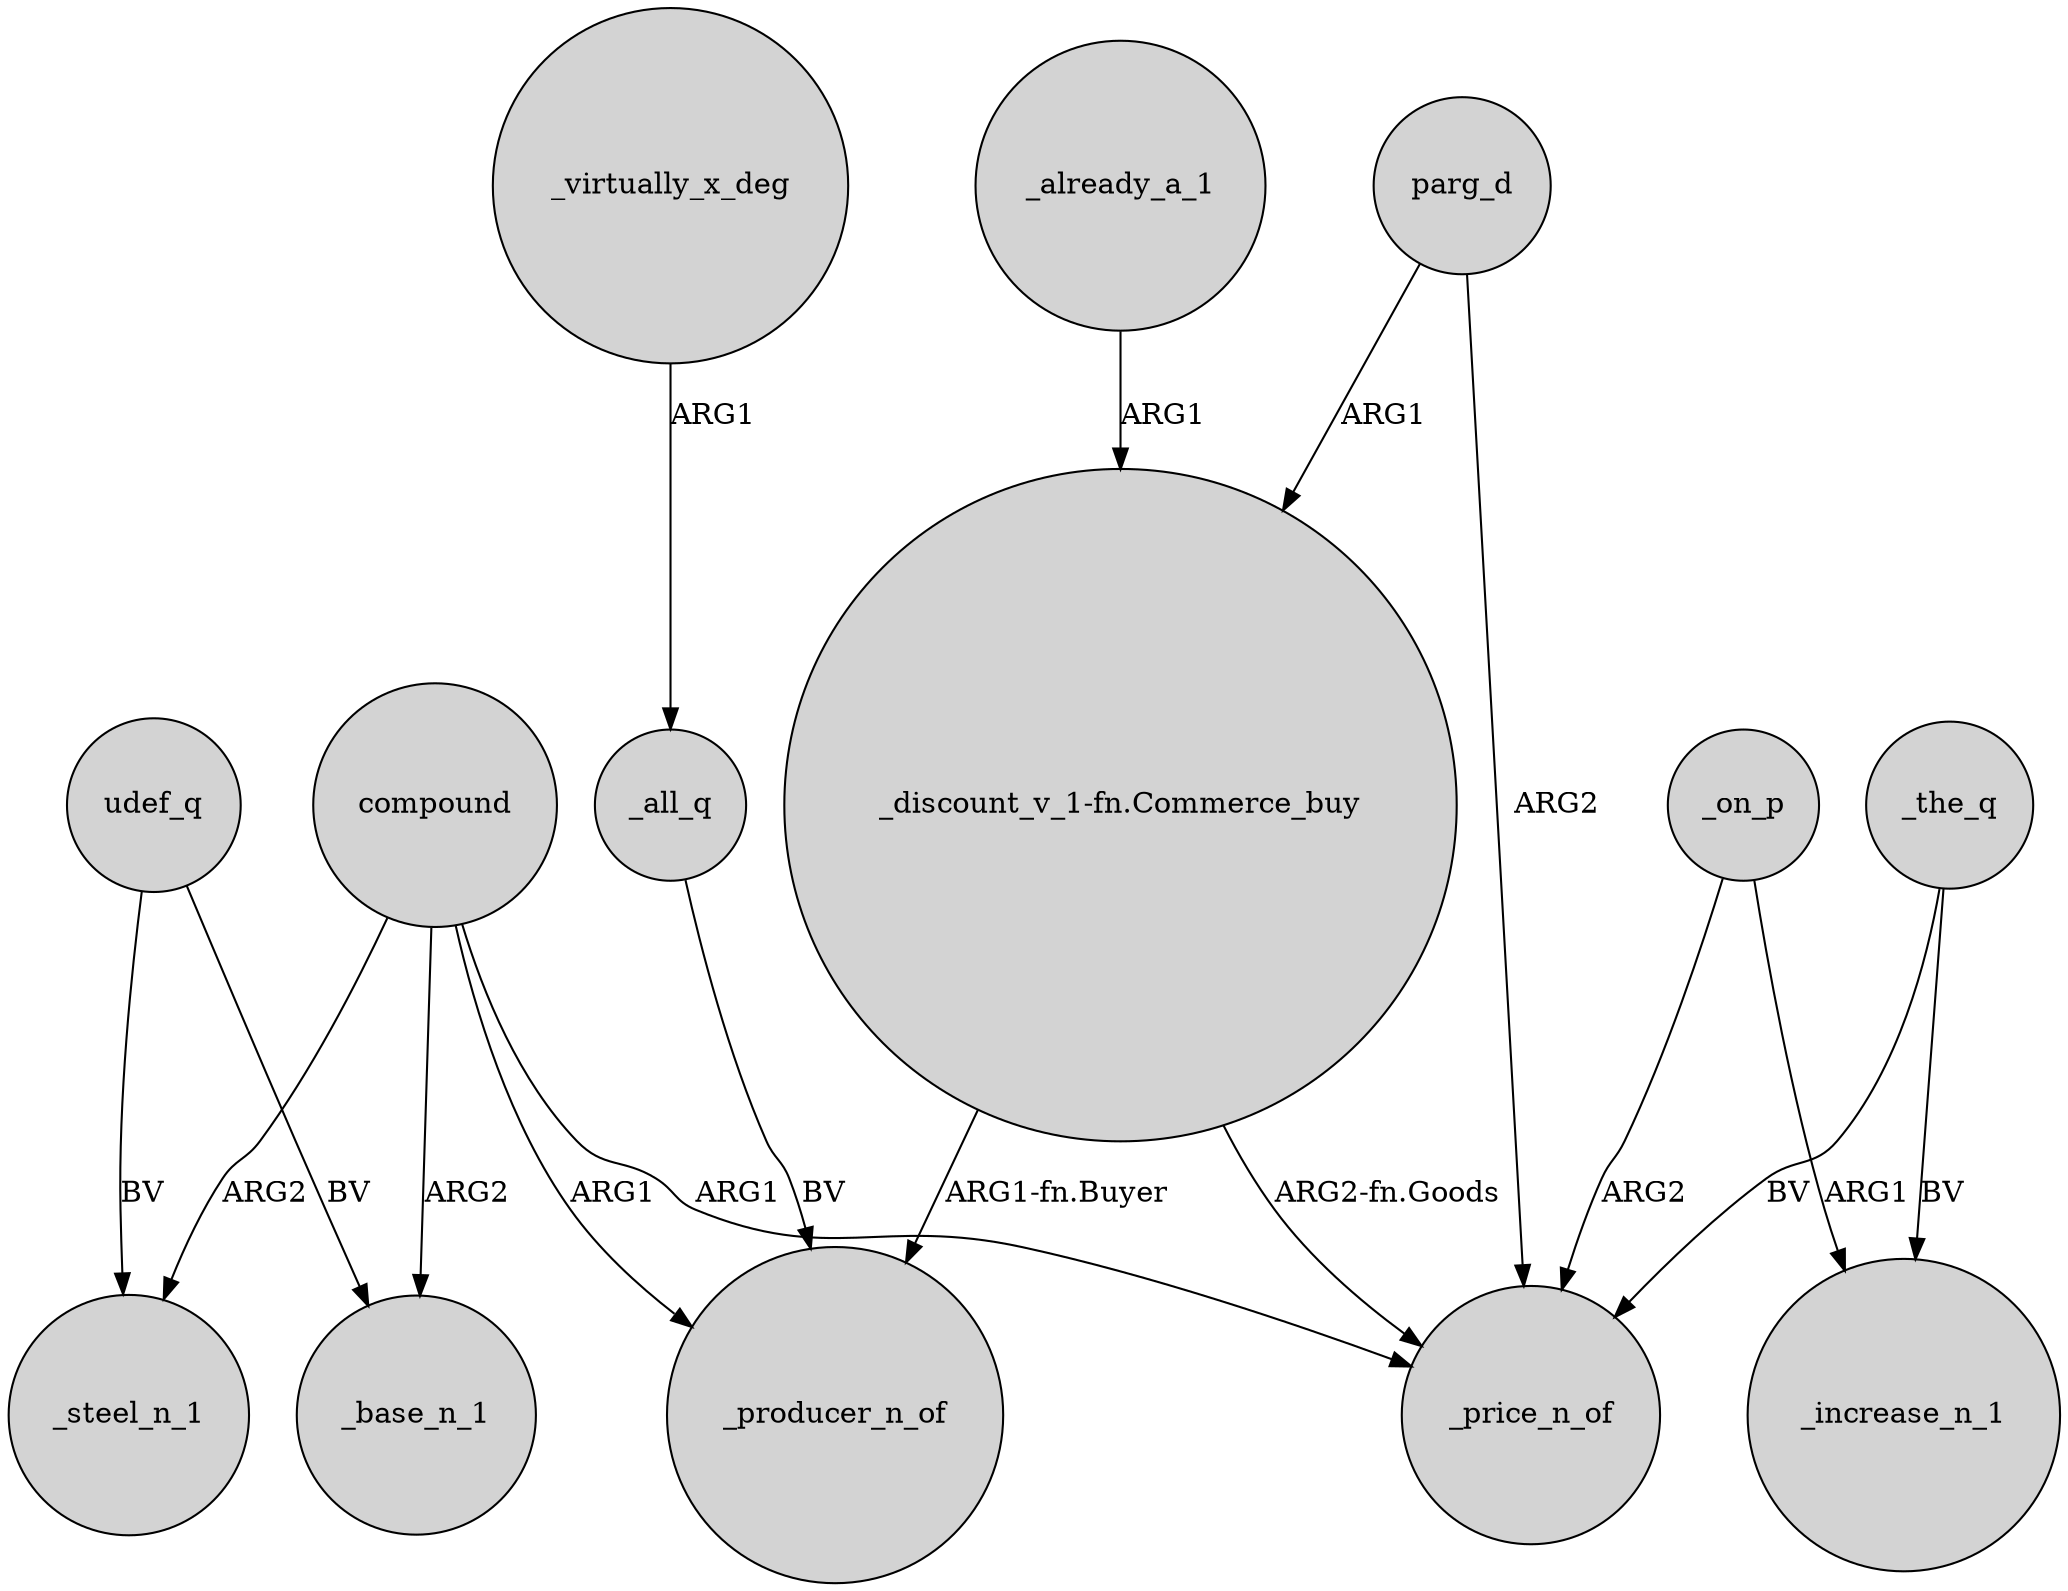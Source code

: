 digraph {
	node [shape=circle style=filled]
	udef_q -> _base_n_1 [label=BV]
	parg_d -> _price_n_of [label=ARG2]
	_already_a_1 -> "_discount_v_1-fn.Commerce_buy" [label=ARG1]
	compound -> _base_n_1 [label=ARG2]
	"_discount_v_1-fn.Commerce_buy" -> _producer_n_of [label="ARG1-fn.Buyer"]
	_the_q -> _price_n_of [label=BV]
	_the_q -> _increase_n_1 [label=BV]
	compound -> _producer_n_of [label=ARG1]
	compound -> _price_n_of [label=ARG1]
	compound -> _steel_n_1 [label=ARG2]
	parg_d -> "_discount_v_1-fn.Commerce_buy" [label=ARG1]
	_virtually_x_deg -> _all_q [label=ARG1]
	udef_q -> _steel_n_1 [label=BV]
	_all_q -> _producer_n_of [label=BV]
	"_discount_v_1-fn.Commerce_buy" -> _price_n_of [label="ARG2-fn.Goods"]
	_on_p -> _increase_n_1 [label=ARG1]
	_on_p -> _price_n_of [label=ARG2]
}
